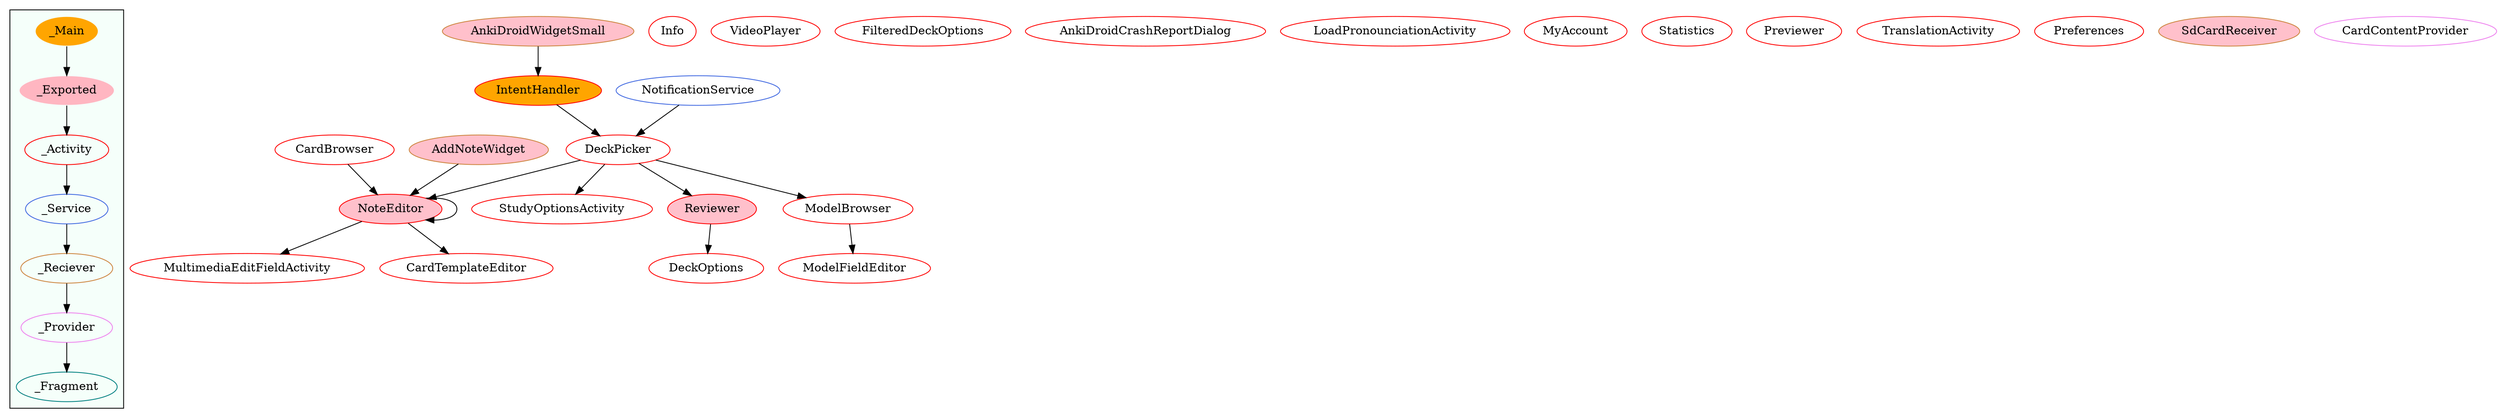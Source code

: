 digraph G {
subgraph cluster_legend{ 
bgcolor=mintcream;
_Activity[color = red];
_Service[color = royalblue];
_Provider[color = violet];
_Reciever[color = peru];
_Fragment[color = teal];
_Main[style=filled, fillcolor=orange, color = mintcream];
_Exported[style=filled, fillcolor=lightpink, color = mintcream];
_Main -> _Exported -> _Activity -> _Service -> _Reciever -> _Provider -> _Fragment; 
}
DeckPicker[color = red];
ModelFieldEditor[color = red];
Info[color = red];
MultimediaEditFieldActivity[color = red];
VideoPlayer[color = red];
FilteredDeckOptions[color = red];
IntentHandler[style=filled, fillcolor=orange, color = red];
AnkiDroidCrashReportDialog[color = red];
LoadPronounciationActivity[color = red];
CardBrowser[color = red];
MyAccount[color = red];
CardTemplateEditor[color = red];
StudyOptionsActivity[color = red];
Reviewer[style=filled, fillcolor=pink, color = red];
Statistics[color = red];
Previewer[color = red];
TranslationActivity[color = red];
NoteEditor[style=filled, fillcolor=pink, color = red];
Preferences[color = red];
DeckOptions[color = red];
ModelBrowser[color = red];
NotificationService[color = royalblue];
AnkiDroidWidgetSmall[color = royalblue];
AddNoteWidget[style=filled, fillcolor=pink, color = peru];
SdCardReceiver[style=filled, fillcolor=pink, color = peru];
AnkiDroidWidgetSmall[style=filled, fillcolor=pink, color = peru];
CardContentProvider[color = violet];
DeckPicker->ModelBrowser;
DeckPicker->NoteEditor;
DeckPicker->Reviewer;
DeckPicker->StudyOptionsActivity;
NotificationService->DeckPicker;
Reviewer->DeckOptions;
NoteEditor->MultimediaEditFieldActivity;
NoteEditor->CardTemplateEditor;
NoteEditor->NoteEditor;
AddNoteWidget->NoteEditor;
IntentHandler->DeckPicker;
AnkiDroidWidgetSmall->IntentHandler;
CardBrowser->NoteEditor;
ModelBrowser->ModelFieldEditor;
}
